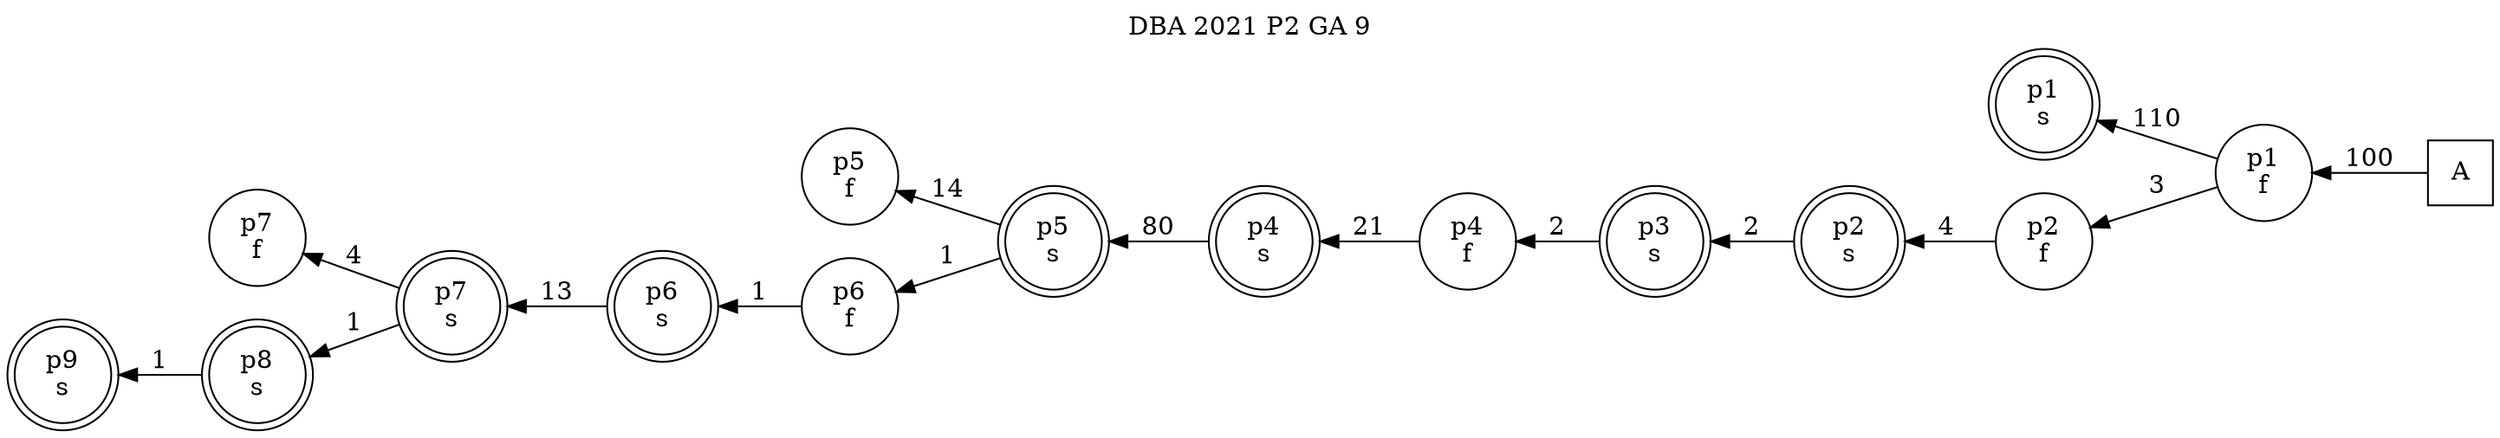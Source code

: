 digraph DBA_2021_P2_GA_9_GOOD {
labelloc="tl"
label= " DBA 2021 P2 GA 9 "
rankdir="RL";
"A" [shape="square" label="A"]
"p1_f" [shape="circle" label="p1
f"]
"p1_s" [shape="doublecircle" label="p1
s"]
"p2_f" [shape="circle" label="p2
f"]
"p2_s" [shape="doublecircle" label="p2
s"]
"p3_s" [shape="doublecircle" label="p3
s"]
"p4_f" [shape="circle" label="p4
f"]
"p4_s" [shape="doublecircle" label="p4
s"]
"p5_s" [shape="doublecircle" label="p5
s"]
"p5_f" [shape="circle" label="p5
f"]
"p6_f" [shape="circle" label="p6
f"]
"p6_s" [shape="doublecircle" label="p6
s"]
"p7_s" [shape="doublecircle" label="p7
s"]
"p7_f" [shape="circle" label="p7
f"]
"p8_s" [shape="doublecircle" label="p8
s"]
"p9_s" [shape="doublecircle" label="p9
s"]
"A" -> "p1_f" [ label=100]
"p1_f" -> "p1_s" [ label=110]
"p1_f" -> "p2_f" [ label=3]
"p2_f" -> "p2_s" [ label=4]
"p2_s" -> "p3_s" [ label=2]
"p3_s" -> "p4_f" [ label=2]
"p4_f" -> "p4_s" [ label=21]
"p4_s" -> "p5_s" [ label=80]
"p5_s" -> "p5_f" [ label=14]
"p5_s" -> "p6_f" [ label=1]
"p6_f" -> "p6_s" [ label=1]
"p6_s" -> "p7_s" [ label=13]
"p7_s" -> "p7_f" [ label=4]
"p7_s" -> "p8_s" [ label=1]
"p8_s" -> "p9_s" [ label=1]
}
